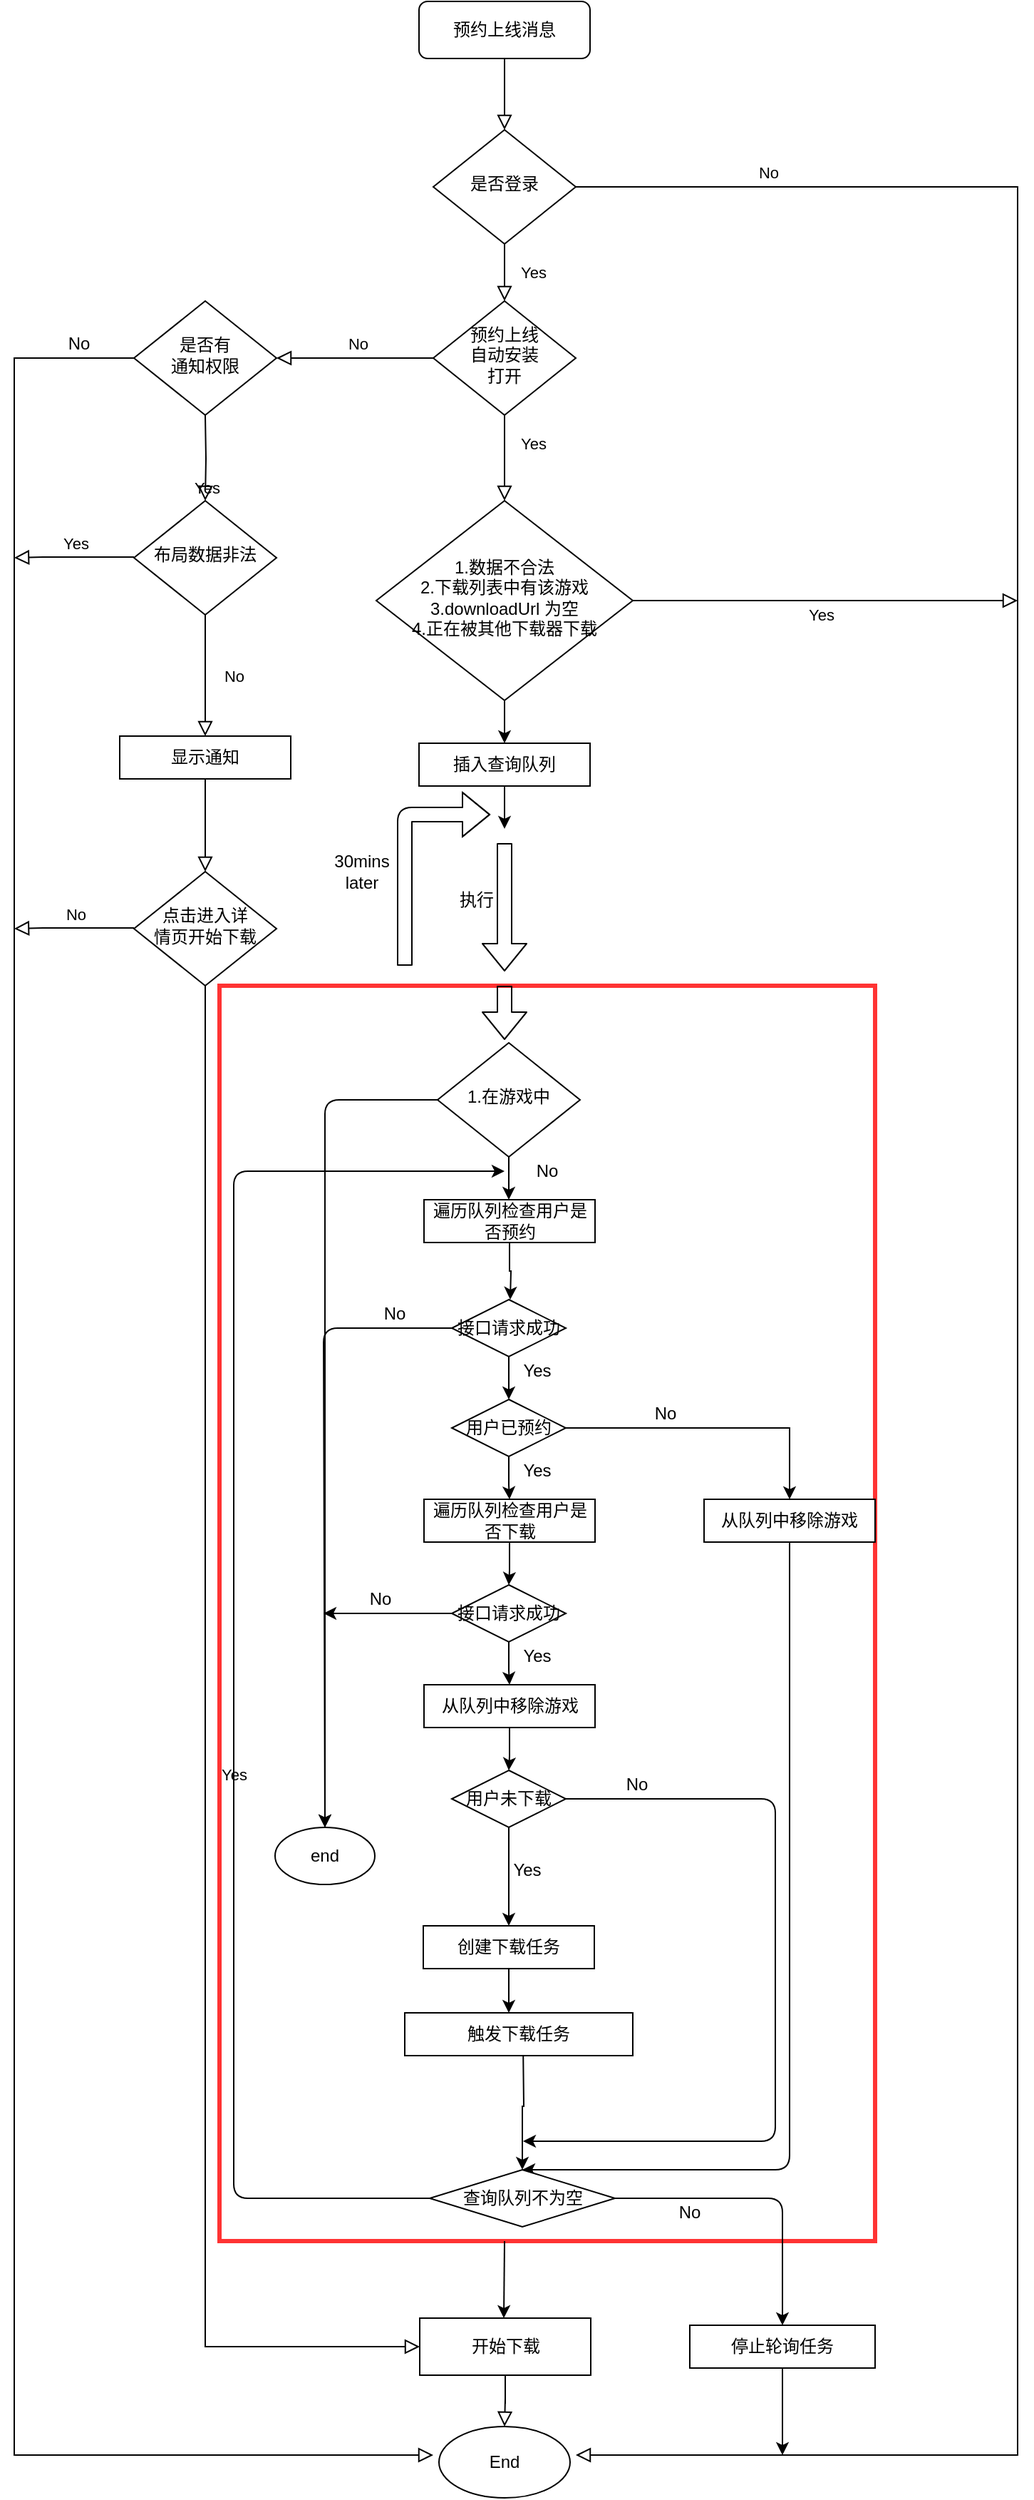 <mxfile version="14.8.4" type="github">
  <diagram id="C5RBs43oDa-KdzZeNtuy" name="Page-1">
    <mxGraphModel dx="1422" dy="706" grid="1" gridSize="10" guides="1" tooltips="1" connect="1" arrows="1" fold="1" page="1" pageScale="1" pageWidth="827" pageHeight="1169" math="0" shadow="0">
      <root>
        <mxCell id="WIyWlLk6GJQsqaUBKTNV-0" />
        <mxCell id="WIyWlLk6GJQsqaUBKTNV-1" parent="WIyWlLk6GJQsqaUBKTNV-0" />
        <mxCell id="1FdhS4_hSl1T9DwcQxYW-92" value="" style="rounded=0;whiteSpace=wrap;html=1;strokeColor=#FF3333;strokeWidth=3;" vertex="1" parent="WIyWlLk6GJQsqaUBKTNV-1">
          <mxGeometry x="250" y="780" width="460" height="880" as="geometry" />
        </mxCell>
        <mxCell id="WIyWlLk6GJQsqaUBKTNV-2" value="" style="rounded=0;html=1;jettySize=auto;orthogonalLoop=1;fontSize=11;endArrow=block;endFill=0;endSize=8;strokeWidth=1;shadow=0;labelBackgroundColor=none;edgeStyle=orthogonalEdgeStyle;" parent="WIyWlLk6GJQsqaUBKTNV-1" source="WIyWlLk6GJQsqaUBKTNV-3" target="WIyWlLk6GJQsqaUBKTNV-6" edge="1">
          <mxGeometry relative="1" as="geometry" />
        </mxCell>
        <mxCell id="WIyWlLk6GJQsqaUBKTNV-3" value="预约上线消息" style="rounded=1;whiteSpace=wrap;html=1;fontSize=12;glass=0;strokeWidth=1;shadow=0;" parent="WIyWlLk6GJQsqaUBKTNV-1" vertex="1">
          <mxGeometry x="390" y="90" width="120" height="40" as="geometry" />
        </mxCell>
        <mxCell id="WIyWlLk6GJQsqaUBKTNV-4" value="Yes" style="rounded=0;html=1;jettySize=auto;orthogonalLoop=1;fontSize=11;endArrow=block;endFill=0;endSize=8;strokeWidth=1;shadow=0;labelBackgroundColor=none;edgeStyle=orthogonalEdgeStyle;" parent="WIyWlLk6GJQsqaUBKTNV-1" source="WIyWlLk6GJQsqaUBKTNV-6" target="WIyWlLk6GJQsqaUBKTNV-10" edge="1">
          <mxGeometry y="20" relative="1" as="geometry">
            <mxPoint as="offset" />
          </mxGeometry>
        </mxCell>
        <mxCell id="WIyWlLk6GJQsqaUBKTNV-5" value="No" style="edgeStyle=orthogonalEdgeStyle;rounded=0;html=1;jettySize=auto;orthogonalLoop=1;fontSize=11;endArrow=block;endFill=0;endSize=8;strokeWidth=1;shadow=0;labelBackgroundColor=none;" parent="WIyWlLk6GJQsqaUBKTNV-1" source="WIyWlLk6GJQsqaUBKTNV-6" edge="1">
          <mxGeometry x="-0.878" y="10" relative="1" as="geometry">
            <mxPoint as="offset" />
            <mxPoint x="500" y="1810" as="targetPoint" />
            <Array as="points">
              <mxPoint x="810" y="220" />
              <mxPoint x="810" y="1810" />
            </Array>
          </mxGeometry>
        </mxCell>
        <mxCell id="WIyWlLk6GJQsqaUBKTNV-6" value="是否登录" style="rhombus;whiteSpace=wrap;html=1;shadow=0;fontFamily=Helvetica;fontSize=12;align=center;strokeWidth=1;spacing=6;spacingTop=-4;" parent="WIyWlLk6GJQsqaUBKTNV-1" vertex="1">
          <mxGeometry x="400" y="180" width="100" height="80" as="geometry" />
        </mxCell>
        <mxCell id="WIyWlLk6GJQsqaUBKTNV-8" value="Yes" style="rounded=0;html=1;jettySize=auto;orthogonalLoop=1;fontSize=11;endArrow=block;endFill=0;endSize=8;strokeWidth=1;shadow=0;labelBackgroundColor=none;edgeStyle=orthogonalEdgeStyle;" parent="WIyWlLk6GJQsqaUBKTNV-1" source="WIyWlLk6GJQsqaUBKTNV-10" edge="1">
          <mxGeometry x="-0.333" y="20" relative="1" as="geometry">
            <mxPoint as="offset" />
            <mxPoint x="450" y="440" as="targetPoint" />
          </mxGeometry>
        </mxCell>
        <mxCell id="WIyWlLk6GJQsqaUBKTNV-10" value="预约上线&lt;br&gt;自动安装&lt;br&gt;打开" style="rhombus;whiteSpace=wrap;html=1;shadow=0;fontFamily=Helvetica;fontSize=12;align=center;strokeWidth=1;spacing=6;spacingTop=-4;" parent="WIyWlLk6GJQsqaUBKTNV-1" vertex="1">
          <mxGeometry x="400" y="300" width="100" height="80" as="geometry" />
        </mxCell>
        <mxCell id="ebCV4vV2BCAYUUxFwjKP-8" value="" style="edgeStyle=orthogonalEdgeStyle;rounded=0;html=1;jettySize=auto;orthogonalLoop=1;fontSize=11;endArrow=block;endFill=0;endSize=8;strokeWidth=1;shadow=0;labelBackgroundColor=none;exitX=0;exitY=0.5;exitDx=0;exitDy=0;" parent="WIyWlLk6GJQsqaUBKTNV-1" source="ebCV4vV2BCAYUUxFwjKP-18" edge="1">
          <mxGeometry x="-0.238" y="-20" relative="1" as="geometry">
            <mxPoint as="offset" />
            <mxPoint x="186" y="340" as="sourcePoint" />
            <mxPoint x="400" y="1810" as="targetPoint" />
            <Array as="points">
              <mxPoint x="106" y="340" />
              <mxPoint x="106" y="1810" />
            </Array>
          </mxGeometry>
        </mxCell>
        <mxCell id="ebCV4vV2BCAYUUxFwjKP-9" value="No" style="rounded=0;html=1;jettySize=auto;orthogonalLoop=1;fontSize=11;endArrow=block;endFill=0;endSize=8;strokeWidth=1;shadow=0;labelBackgroundColor=none;edgeStyle=orthogonalEdgeStyle;exitX=0;exitY=0.5;exitDx=0;exitDy=0;entryX=1;entryY=0.5;entryDx=0;entryDy=0;" parent="WIyWlLk6GJQsqaUBKTNV-1" source="WIyWlLk6GJQsqaUBKTNV-10" target="ebCV4vV2BCAYUUxFwjKP-18" edge="1">
          <mxGeometry x="-0.024" y="-10" relative="1" as="geometry">
            <mxPoint as="offset" />
            <mxPoint x="359" y="400" as="sourcePoint" />
            <mxPoint x="346" y="340" as="targetPoint" />
          </mxGeometry>
        </mxCell>
        <mxCell id="ebCV4vV2BCAYUUxFwjKP-11" value="No" style="rounded=0;html=1;jettySize=auto;orthogonalLoop=1;fontSize=11;endArrow=block;endFill=0;endSize=8;strokeWidth=1;shadow=0;labelBackgroundColor=none;edgeStyle=orthogonalEdgeStyle;" parent="WIyWlLk6GJQsqaUBKTNV-1" edge="1">
          <mxGeometry x="-0.333" y="20" relative="1" as="geometry">
            <mxPoint as="offset" />
            <mxPoint x="449.5" y="520" as="sourcePoint" />
            <mxPoint x="449.5" y="580" as="targetPoint" />
          </mxGeometry>
        </mxCell>
        <mxCell id="ebCV4vV2BCAYUUxFwjKP-16" value="" style="rounded=0;html=1;jettySize=auto;orthogonalLoop=1;fontSize=11;endArrow=block;endFill=0;endSize=8;strokeWidth=1;shadow=0;labelBackgroundColor=none;edgeStyle=orthogonalEdgeStyle;entryX=0.5;entryY=0;entryDx=0;entryDy=0;" parent="WIyWlLk6GJQsqaUBKTNV-1" source="ebCV4vV2BCAYUUxFwjKP-15" edge="1">
          <mxGeometry relative="1" as="geometry">
            <mxPoint x="449.5" y="760" as="sourcePoint" />
            <mxPoint x="450" y="1790" as="targetPoint" />
          </mxGeometry>
        </mxCell>
        <mxCell id="ebCV4vV2BCAYUUxFwjKP-18" value="是否有&lt;br&gt;通知权限" style="rhombus;whiteSpace=wrap;html=1;shadow=0;fontFamily=Helvetica;fontSize=12;align=center;strokeWidth=1;spacing=6;spacingTop=-4;" parent="WIyWlLk6GJQsqaUBKTNV-1" vertex="1">
          <mxGeometry x="190" y="300" width="100" height="80" as="geometry" />
        </mxCell>
        <mxCell id="ebCV4vV2BCAYUUxFwjKP-19" value="No" style="text;html=1;align=center;verticalAlign=middle;resizable=0;points=[];autosize=1;" parent="WIyWlLk6GJQsqaUBKTNV-1" vertex="1">
          <mxGeometry x="136" y="320" width="30" height="20" as="geometry" />
        </mxCell>
        <mxCell id="ebCV4vV2BCAYUUxFwjKP-20" value="布局数据非法" style="rhombus;whiteSpace=wrap;html=1;shadow=0;fontFamily=Helvetica;fontSize=12;align=center;strokeWidth=1;spacing=6;spacingTop=-4;" parent="WIyWlLk6GJQsqaUBKTNV-1" vertex="1">
          <mxGeometry x="190" y="440" width="100" height="80" as="geometry" />
        </mxCell>
        <mxCell id="ebCV4vV2BCAYUUxFwjKP-21" value="Yes" style="rounded=0;html=1;jettySize=auto;orthogonalLoop=1;fontSize=11;endArrow=block;endFill=0;endSize=8;strokeWidth=1;shadow=0;labelBackgroundColor=none;edgeStyle=orthogonalEdgeStyle;entryX=0.5;entryY=0;entryDx=0;entryDy=0;" parent="WIyWlLk6GJQsqaUBKTNV-1" target="ebCV4vV2BCAYUUxFwjKP-20" edge="1">
          <mxGeometry y="20" relative="1" as="geometry">
            <mxPoint as="offset" />
            <mxPoint x="240" y="380" as="sourcePoint" />
            <mxPoint x="240" y="420" as="targetPoint" />
          </mxGeometry>
        </mxCell>
        <mxCell id="ebCV4vV2BCAYUUxFwjKP-22" value="Yes" style="rounded=0;html=1;jettySize=auto;orthogonalLoop=1;fontSize=11;endArrow=block;endFill=0;endSize=8;strokeWidth=1;shadow=0;labelBackgroundColor=none;edgeStyle=orthogonalEdgeStyle;exitX=0;exitY=0.5;exitDx=0;exitDy=0;" parent="WIyWlLk6GJQsqaUBKTNV-1" edge="1">
          <mxGeometry x="-0.024" y="-10" relative="1" as="geometry">
            <mxPoint as="offset" />
            <mxPoint x="190" y="479.5" as="sourcePoint" />
            <mxPoint x="106" y="480" as="targetPoint" />
            <Array as="points">
              <mxPoint x="126" y="480" />
              <mxPoint x="126" y="480" />
            </Array>
          </mxGeometry>
        </mxCell>
        <mxCell id="ebCV4vV2BCAYUUxFwjKP-23" value="显示通知" style="rounded=0;whiteSpace=wrap;html=1;" parent="WIyWlLk6GJQsqaUBKTNV-1" vertex="1">
          <mxGeometry x="180" y="605" width="120" height="30" as="geometry" />
        </mxCell>
        <mxCell id="ebCV4vV2BCAYUUxFwjKP-25" value="No" style="rounded=0;html=1;jettySize=auto;orthogonalLoop=1;fontSize=11;endArrow=block;endFill=0;endSize=8;strokeWidth=1;shadow=0;labelBackgroundColor=none;edgeStyle=orthogonalEdgeStyle;entryX=0.5;entryY=0;entryDx=0;entryDy=0;exitX=0.5;exitY=1;exitDx=0;exitDy=0;" parent="WIyWlLk6GJQsqaUBKTNV-1" source="ebCV4vV2BCAYUUxFwjKP-20" target="ebCV4vV2BCAYUUxFwjKP-23" edge="1">
          <mxGeometry y="20" relative="1" as="geometry">
            <mxPoint as="offset" />
            <mxPoint x="336" y="500" as="sourcePoint" />
            <mxPoint x="336" y="560" as="targetPoint" />
          </mxGeometry>
        </mxCell>
        <mxCell id="ebCV4vV2BCAYUUxFwjKP-26" value="点击进入详&lt;br&gt;情页开始下载" style="rhombus;whiteSpace=wrap;html=1;shadow=0;fontFamily=Helvetica;fontSize=12;align=center;strokeWidth=1;spacing=6;spacingTop=-4;" parent="WIyWlLk6GJQsqaUBKTNV-1" vertex="1">
          <mxGeometry x="190" y="700" width="100" height="80" as="geometry" />
        </mxCell>
        <mxCell id="ebCV4vV2BCAYUUxFwjKP-27" value="" style="rounded=0;html=1;jettySize=auto;orthogonalLoop=1;fontSize=11;endArrow=block;endFill=0;endSize=8;strokeWidth=1;shadow=0;labelBackgroundColor=none;edgeStyle=orthogonalEdgeStyle;exitX=0.5;exitY=1;exitDx=0;exitDy=0;" parent="WIyWlLk6GJQsqaUBKTNV-1" edge="1">
          <mxGeometry y="20" relative="1" as="geometry">
            <mxPoint as="offset" />
            <mxPoint x="240" y="635" as="sourcePoint" />
            <mxPoint x="240" y="700" as="targetPoint" />
          </mxGeometry>
        </mxCell>
        <mxCell id="ebCV4vV2BCAYUUxFwjKP-29" value="Yes" style="rounded=0;html=1;jettySize=auto;orthogonalLoop=1;fontSize=11;endArrow=block;endFill=0;endSize=8;strokeWidth=1;shadow=0;labelBackgroundColor=none;edgeStyle=orthogonalEdgeStyle;entryX=0;entryY=0.5;entryDx=0;entryDy=0;exitX=0.5;exitY=1;exitDx=0;exitDy=0;" parent="WIyWlLk6GJQsqaUBKTNV-1" source="ebCV4vV2BCAYUUxFwjKP-26" target="ebCV4vV2BCAYUUxFwjKP-15" edge="1">
          <mxGeometry y="20" relative="1" as="geometry">
            <mxPoint as="offset" />
            <mxPoint x="296" y="740" as="sourcePoint" />
            <mxPoint x="336" y="745" as="targetPoint" />
          </mxGeometry>
        </mxCell>
        <mxCell id="ebCV4vV2BCAYUUxFwjKP-30" value="No" style="rounded=0;html=1;jettySize=auto;orthogonalLoop=1;fontSize=11;endArrow=block;endFill=0;endSize=8;strokeWidth=1;shadow=0;labelBackgroundColor=none;edgeStyle=orthogonalEdgeStyle;exitX=0;exitY=0.5;exitDx=0;exitDy=0;" parent="WIyWlLk6GJQsqaUBKTNV-1" edge="1">
          <mxGeometry x="-0.024" y="-10" relative="1" as="geometry">
            <mxPoint as="offset" />
            <mxPoint x="190" y="739.5" as="sourcePoint" />
            <mxPoint x="106" y="740" as="targetPoint" />
            <Array as="points">
              <mxPoint x="126" y="740" />
              <mxPoint x="126" y="740" />
            </Array>
          </mxGeometry>
        </mxCell>
        <mxCell id="ebCV4vV2BCAYUUxFwjKP-15" value="开始下载" style="rounded=0;whiteSpace=wrap;html=1;" parent="WIyWlLk6GJQsqaUBKTNV-1" vertex="1">
          <mxGeometry x="390.5" y="1714" width="120" height="40" as="geometry" />
        </mxCell>
        <mxCell id="ebCV4vV2BCAYUUxFwjKP-33" value="1.数据不合法&lt;br&gt;2.下载列表中有该游戏&lt;br&gt;3.downloadUrl 为空&lt;br&gt;4.正在被其他下载器下载" style="rhombus;whiteSpace=wrap;html=1;shadow=0;fontFamily=Helvetica;fontSize=12;align=center;strokeWidth=1;spacing=6;spacingTop=-4;" parent="WIyWlLk6GJQsqaUBKTNV-1" vertex="1">
          <mxGeometry x="360" y="440" width="180" height="140" as="geometry" />
        </mxCell>
        <mxCell id="ebCV4vV2BCAYUUxFwjKP-35" value="Yes" style="rounded=0;html=1;jettySize=auto;orthogonalLoop=1;fontSize=11;endArrow=block;endFill=0;endSize=8;strokeWidth=1;shadow=0;labelBackgroundColor=none;edgeStyle=orthogonalEdgeStyle;exitX=1;exitY=0.5;exitDx=0;exitDy=0;" parent="WIyWlLk6GJQsqaUBKTNV-1" edge="1" source="ebCV4vV2BCAYUUxFwjKP-33">
          <mxGeometry x="-0.024" y="-10" relative="1" as="geometry">
            <mxPoint as="offset" />
            <mxPoint x="500" y="479.41" as="sourcePoint" />
            <mxPoint x="810" y="510" as="targetPoint" />
            <Array as="points">
              <mxPoint x="680" y="510" />
            </Array>
          </mxGeometry>
        </mxCell>
        <mxCell id="1FdhS4_hSl1T9DwcQxYW-2" value="" style="shape=flexArrow;endArrow=classic;html=1;" edge="1" parent="WIyWlLk6GJQsqaUBKTNV-1">
          <mxGeometry width="50" height="50" relative="1" as="geometry">
            <mxPoint x="450" y="680" as="sourcePoint" />
            <mxPoint x="450" y="770" as="targetPoint" />
          </mxGeometry>
        </mxCell>
        <mxCell id="1FdhS4_hSl1T9DwcQxYW-4" value="执行" style="text;html=1;align=center;verticalAlign=middle;resizable=0;points=[];autosize=1;strokeColor=none;" vertex="1" parent="WIyWlLk6GJQsqaUBKTNV-1">
          <mxGeometry x="410" y="710" width="40" height="20" as="geometry" />
        </mxCell>
        <mxCell id="1FdhS4_hSl1T9DwcQxYW-5" value="" style="endArrow=classic;html=1;exitX=0.5;exitY=1;exitDx=0;exitDy=0;" edge="1" parent="WIyWlLk6GJQsqaUBKTNV-1" source="ebCV4vV2BCAYUUxFwjKP-33">
          <mxGeometry width="50" height="50" relative="1" as="geometry">
            <mxPoint x="480" y="880" as="sourcePoint" />
            <mxPoint x="450" y="610" as="targetPoint" />
          </mxGeometry>
        </mxCell>
        <mxCell id="1FdhS4_hSl1T9DwcQxYW-6" value="" style="shape=flexArrow;endArrow=classic;html=1;" edge="1" parent="WIyWlLk6GJQsqaUBKTNV-1">
          <mxGeometry width="50" height="50" relative="1" as="geometry">
            <mxPoint x="380" y="766" as="sourcePoint" />
            <mxPoint x="440" y="660" as="targetPoint" />
            <Array as="points">
              <mxPoint x="380" y="660" />
              <mxPoint x="515" y="660" />
            </Array>
          </mxGeometry>
        </mxCell>
        <mxCell id="1FdhS4_hSl1T9DwcQxYW-7" value="30mins later" style="text;html=1;strokeColor=none;fillColor=none;align=center;verticalAlign=middle;whiteSpace=wrap;rounded=0;" vertex="1" parent="WIyWlLk6GJQsqaUBKTNV-1">
          <mxGeometry x="330" y="690" width="40" height="20" as="geometry" />
        </mxCell>
        <mxCell id="1FdhS4_hSl1T9DwcQxYW-8" value="" style="shape=flexArrow;endArrow=classic;html=1;entryX=0.5;entryY=0;entryDx=0;entryDy=0;" edge="1" parent="WIyWlLk6GJQsqaUBKTNV-1">
          <mxGeometry width="50" height="50" relative="1" as="geometry">
            <mxPoint x="450" y="780" as="sourcePoint" />
            <mxPoint x="450" y="818" as="targetPoint" />
          </mxGeometry>
        </mxCell>
        <mxCell id="1FdhS4_hSl1T9DwcQxYW-32" value="插入查询队列" style="rounded=0;whiteSpace=wrap;html=1;" vertex="1" parent="WIyWlLk6GJQsqaUBKTNV-1">
          <mxGeometry x="390" y="610" width="120" height="30" as="geometry" />
        </mxCell>
        <mxCell id="1FdhS4_hSl1T9DwcQxYW-33" value="" style="endArrow=classic;html=1;exitX=0.5;exitY=1;exitDx=0;exitDy=0;" edge="1" parent="WIyWlLk6GJQsqaUBKTNV-1" source="1FdhS4_hSl1T9DwcQxYW-32">
          <mxGeometry width="50" height="50" relative="1" as="geometry">
            <mxPoint x="480" y="910" as="sourcePoint" />
            <mxPoint x="450" y="670" as="targetPoint" />
          </mxGeometry>
        </mxCell>
        <mxCell id="1FdhS4_hSl1T9DwcQxYW-48" value="" style="endArrow=classic;html=1;exitX=0;exitY=0.5;exitDx=0;exitDy=0;" edge="1" parent="WIyWlLk6GJQsqaUBKTNV-1" source="1FdhS4_hSl1T9DwcQxYW-34">
          <mxGeometry width="50" height="50" relative="1" as="geometry">
            <mxPoint x="480" y="810" as="sourcePoint" />
            <mxPoint x="450" y="910" as="targetPoint" />
            <Array as="points">
              <mxPoint x="260" y="1630" />
              <mxPoint x="260" y="1060" />
              <mxPoint x="260" y="910" />
            </Array>
          </mxGeometry>
        </mxCell>
        <mxCell id="1FdhS4_hSl1T9DwcQxYW-72" value="" style="endArrow=classic;html=1;exitX=0.5;exitY=1;exitDx=0;exitDy=0;entryX=0.5;entryY=0;entryDx=0;entryDy=0;" edge="1" parent="WIyWlLk6GJQsqaUBKTNV-1" source="1FdhS4_hSl1T9DwcQxYW-65" target="1FdhS4_hSl1T9DwcQxYW-34">
          <mxGeometry width="50" height="50" relative="1" as="geometry">
            <mxPoint x="480" y="1210" as="sourcePoint" />
            <mxPoint x="530" y="1160" as="targetPoint" />
            <Array as="points">
              <mxPoint x="650" y="1610" />
            </Array>
          </mxGeometry>
        </mxCell>
        <mxCell id="1FdhS4_hSl1T9DwcQxYW-34" value="查询队列不为空" style="rhombus;whiteSpace=wrap;html=1;" vertex="1" parent="WIyWlLk6GJQsqaUBKTNV-1">
          <mxGeometry x="397.5" y="1610" width="130" height="40" as="geometry" />
        </mxCell>
        <mxCell id="1FdhS4_hSl1T9DwcQxYW-55" value="" style="group" vertex="1" connectable="0" parent="WIyWlLk6GJQsqaUBKTNV-1">
          <mxGeometry x="580" y="1719" width="130" height="30" as="geometry" />
        </mxCell>
        <mxCell id="1FdhS4_hSl1T9DwcQxYW-16" value="停止轮询任务" style="rounded=0;whiteSpace=wrap;html=1;" vertex="1" parent="1FdhS4_hSl1T9DwcQxYW-55">
          <mxGeometry width="130" height="30" as="geometry" />
        </mxCell>
        <mxCell id="1FdhS4_hSl1T9DwcQxYW-70" value="" style="edgeStyle=orthogonalEdgeStyle;rounded=0;orthogonalLoop=1;jettySize=auto;html=1;" edge="1" parent="WIyWlLk6GJQsqaUBKTNV-1" target="1FdhS4_hSl1T9DwcQxYW-34">
          <mxGeometry x="300" y="1210" as="geometry">
            <mxPoint x="463" y="1520" as="sourcePoint" />
          </mxGeometry>
        </mxCell>
        <mxCell id="ebCV4vV2BCAYUUxFwjKP-40" value="1.在游戏中" style="rhombus;whiteSpace=wrap;html=1;shadow=0;fontFamily=Helvetica;fontSize=12;align=center;strokeWidth=1;spacing=6;spacingTop=-4;" parent="WIyWlLk6GJQsqaUBKTNV-1" vertex="1">
          <mxGeometry x="403" y="820" width="100" height="80" as="geometry" />
        </mxCell>
        <mxCell id="ebCV4vV2BCAYUUxFwjKP-42" value="触发下载任务" style="rounded=0;whiteSpace=wrap;html=1;" parent="WIyWlLk6GJQsqaUBKTNV-1" vertex="1">
          <mxGeometry x="380" y="1500" width="160" height="30" as="geometry" />
        </mxCell>
        <mxCell id="1FdhS4_hSl1T9DwcQxYW-91" value="No" style="text;html=1;strokeColor=none;fillColor=none;align=center;verticalAlign=middle;whiteSpace=wrap;rounded=0;" vertex="1" parent="WIyWlLk6GJQsqaUBKTNV-1">
          <mxGeometry x="560" y="1630" width="40" height="20" as="geometry" />
        </mxCell>
        <mxCell id="1FdhS4_hSl1T9DwcQxYW-93" value="End" style="ellipse;whiteSpace=wrap;html=1;strokeWidth=1;" vertex="1" parent="WIyWlLk6GJQsqaUBKTNV-1">
          <mxGeometry x="404" y="1790" width="92" height="50" as="geometry" />
        </mxCell>
        <mxCell id="1FdhS4_hSl1T9DwcQxYW-94" value="" style="endArrow=classic;html=1;entryX=0.5;entryY=0;entryDx=0;entryDy=0;" edge="1" parent="WIyWlLk6GJQsqaUBKTNV-1">
          <mxGeometry width="50" height="50" relative="1" as="geometry">
            <mxPoint x="450" y="1660" as="sourcePoint" />
            <mxPoint x="449.5" y="1714" as="targetPoint" />
          </mxGeometry>
        </mxCell>
        <mxCell id="1FdhS4_hSl1T9DwcQxYW-95" value="" style="endArrow=classic;html=1;exitX=1;exitY=0.5;exitDx=0;exitDy=0;" edge="1" parent="WIyWlLk6GJQsqaUBKTNV-1" source="1FdhS4_hSl1T9DwcQxYW-54">
          <mxGeometry width="50" height="50" relative="1" as="geometry">
            <mxPoint x="480" y="1410" as="sourcePoint" />
            <mxPoint x="463" y="1590" as="targetPoint" />
            <Array as="points">
              <mxPoint x="640" y="1350" />
              <mxPoint x="640" y="1590" />
            </Array>
          </mxGeometry>
        </mxCell>
        <mxCell id="1FdhS4_hSl1T9DwcQxYW-106" value="" style="group" vertex="1" connectable="0" parent="WIyWlLk6GJQsqaUBKTNV-1">
          <mxGeometry x="289" y="900" width="421" height="569" as="geometry" />
        </mxCell>
        <mxCell id="1FdhS4_hSl1T9DwcQxYW-46" value="" style="endArrow=classic;html=1;" edge="1" parent="1FdhS4_hSl1T9DwcQxYW-106">
          <mxGeometry width="50" height="50" relative="1" as="geometry">
            <mxPoint x="164" as="sourcePoint" />
            <mxPoint x="164" y="30" as="targetPoint" />
          </mxGeometry>
        </mxCell>
        <mxCell id="1FdhS4_hSl1T9DwcQxYW-11" value="遍历队列检查用户是否预约" style="rounded=0;whiteSpace=wrap;html=1;" vertex="1" parent="1FdhS4_hSl1T9DwcQxYW-106">
          <mxGeometry x="104.5" y="30" width="120" height="30" as="geometry" />
        </mxCell>
        <mxCell id="1FdhS4_hSl1T9DwcQxYW-12" value="遍历队列检查用户是否下载" style="rounded=0;whiteSpace=wrap;html=1;" vertex="1" parent="1FdhS4_hSl1T9DwcQxYW-106">
          <mxGeometry x="104.5" y="240" width="120" height="30" as="geometry" />
        </mxCell>
        <mxCell id="1FdhS4_hSl1T9DwcQxYW-52" value="" style="edgeStyle=orthogonalEdgeStyle;rounded=0;orthogonalLoop=1;jettySize=auto;html=1;entryX=0.5;entryY=0;entryDx=0;entryDy=0;" edge="1" parent="1FdhS4_hSl1T9DwcQxYW-106" source="1FdhS4_hSl1T9DwcQxYW-50" target="1FdhS4_hSl1T9DwcQxYW-12">
          <mxGeometry x="22" y="10" as="geometry" />
        </mxCell>
        <mxCell id="1FdhS4_hSl1T9DwcQxYW-50" value="用户已预约" style="rhombus;whiteSpace=wrap;html=1;" vertex="1" parent="1FdhS4_hSl1T9DwcQxYW-106">
          <mxGeometry x="124" y="170" width="80" height="40" as="geometry" />
        </mxCell>
        <mxCell id="1FdhS4_hSl1T9DwcQxYW-14" value="" style="edgeStyle=orthogonalEdgeStyle;rounded=0;orthogonalLoop=1;jettySize=auto;html=1;exitX=0.5;exitY=1;exitDx=0;exitDy=0;" edge="1" parent="1FdhS4_hSl1T9DwcQxYW-106" source="1FdhS4_hSl1T9DwcQxYW-11">
          <mxGeometry x="22" y="10" as="geometry">
            <mxPoint x="165" y="100" as="targetPoint" />
          </mxGeometry>
        </mxCell>
        <mxCell id="1FdhS4_hSl1T9DwcQxYW-53" value="Yes" style="text;html=1;strokeColor=none;fillColor=none;align=center;verticalAlign=middle;whiteSpace=wrap;rounded=0;" vertex="1" parent="1FdhS4_hSl1T9DwcQxYW-106">
          <mxGeometry x="144.5" y="110" width="40" height="20" as="geometry" />
        </mxCell>
        <mxCell id="1FdhS4_hSl1T9DwcQxYW-65" value="从队列中移除游戏" style="rounded=0;whiteSpace=wrap;html=1;" vertex="1" parent="1FdhS4_hSl1T9DwcQxYW-106">
          <mxGeometry x="301" y="240" width="120" height="30" as="geometry" />
        </mxCell>
        <mxCell id="1FdhS4_hSl1T9DwcQxYW-66" value="" style="edgeStyle=orthogonalEdgeStyle;rounded=0;orthogonalLoop=1;jettySize=auto;html=1;" edge="1" parent="1FdhS4_hSl1T9DwcQxYW-106" source="1FdhS4_hSl1T9DwcQxYW-50" target="1FdhS4_hSl1T9DwcQxYW-65">
          <mxGeometry x="22" y="10" as="geometry" />
        </mxCell>
        <mxCell id="1FdhS4_hSl1T9DwcQxYW-75" value="" style="edgeStyle=orthogonalEdgeStyle;rounded=0;orthogonalLoop=1;jettySize=auto;html=1;" edge="1" parent="1FdhS4_hSl1T9DwcQxYW-106" source="1FdhS4_hSl1T9DwcQxYW-74" target="1FdhS4_hSl1T9DwcQxYW-50">
          <mxGeometry relative="1" as="geometry" />
        </mxCell>
        <mxCell id="1FdhS4_hSl1T9DwcQxYW-74" value="接口请求成功" style="rhombus;whiteSpace=wrap;html=1;" vertex="1" parent="1FdhS4_hSl1T9DwcQxYW-106">
          <mxGeometry x="124" y="100" width="80" height="40" as="geometry" />
        </mxCell>
        <mxCell id="1FdhS4_hSl1T9DwcQxYW-76" value="Yes" style="text;html=1;strokeColor=none;fillColor=none;align=center;verticalAlign=middle;whiteSpace=wrap;rounded=0;" vertex="1" parent="1FdhS4_hSl1T9DwcQxYW-106">
          <mxGeometry x="164" y="140" width="40" height="20" as="geometry" />
        </mxCell>
        <mxCell id="1FdhS4_hSl1T9DwcQxYW-77" value="Yes" style="text;html=1;strokeColor=none;fillColor=none;align=center;verticalAlign=middle;whiteSpace=wrap;rounded=0;" vertex="1" parent="1FdhS4_hSl1T9DwcQxYW-106">
          <mxGeometry x="164" y="210" width="40" height="20" as="geometry" />
        </mxCell>
        <mxCell id="1FdhS4_hSl1T9DwcQxYW-78" value="No" style="text;html=1;strokeColor=none;fillColor=none;align=center;verticalAlign=middle;whiteSpace=wrap;rounded=0;" vertex="1" parent="1FdhS4_hSl1T9DwcQxYW-106">
          <mxGeometry x="254" y="170" width="40" height="20" as="geometry" />
        </mxCell>
        <mxCell id="1FdhS4_hSl1T9DwcQxYW-79" value="接口请求成功" style="rhombus;whiteSpace=wrap;html=1;" vertex="1" parent="1FdhS4_hSl1T9DwcQxYW-106">
          <mxGeometry x="124" y="300" width="80" height="40" as="geometry" />
        </mxCell>
        <mxCell id="1FdhS4_hSl1T9DwcQxYW-80" value="" style="edgeStyle=orthogonalEdgeStyle;rounded=0;orthogonalLoop=1;jettySize=auto;html=1;" edge="1" parent="1FdhS4_hSl1T9DwcQxYW-106" source="1FdhS4_hSl1T9DwcQxYW-12" target="1FdhS4_hSl1T9DwcQxYW-79">
          <mxGeometry relative="1" as="geometry" />
        </mxCell>
        <mxCell id="1FdhS4_hSl1T9DwcQxYW-82" value="Yes" style="text;html=1;strokeColor=none;fillColor=none;align=center;verticalAlign=middle;whiteSpace=wrap;rounded=0;" vertex="1" parent="1FdhS4_hSl1T9DwcQxYW-106">
          <mxGeometry x="164" y="340" width="40" height="20" as="geometry" />
        </mxCell>
        <mxCell id="1FdhS4_hSl1T9DwcQxYW-69" value="Yes" style="text;html=1;strokeColor=none;fillColor=none;align=center;verticalAlign=middle;whiteSpace=wrap;rounded=0;" vertex="1" parent="1FdhS4_hSl1T9DwcQxYW-106">
          <mxGeometry x="156.5" y="490" width="40" height="20" as="geometry" />
        </mxCell>
        <mxCell id="1FdhS4_hSl1T9DwcQxYW-54" value="用户未下载" style="rhombus;whiteSpace=wrap;html=1;" vertex="1" parent="1FdhS4_hSl1T9DwcQxYW-106">
          <mxGeometry x="124" y="430" width="80" height="40" as="geometry" />
        </mxCell>
        <mxCell id="1FdhS4_hSl1T9DwcQxYW-67" value="" style="edgeStyle=orthogonalEdgeStyle;rounded=0;orthogonalLoop=1;jettySize=auto;html=1;" edge="1" parent="1FdhS4_hSl1T9DwcQxYW-106" source="1FdhS4_hSl1T9DwcQxYW-54" target="1FdhS4_hSl1T9DwcQxYW-27">
          <mxGeometry x="14" y="390" as="geometry" />
        </mxCell>
        <mxCell id="1FdhS4_hSl1T9DwcQxYW-64" value="" style="edgeStyle=orthogonalEdgeStyle;rounded=0;orthogonalLoop=1;jettySize=auto;html=1;" edge="1" parent="1FdhS4_hSl1T9DwcQxYW-106" source="1FdhS4_hSl1T9DwcQxYW-57" target="1FdhS4_hSl1T9DwcQxYW-54">
          <mxGeometry x="42" y="200" as="geometry" />
        </mxCell>
        <mxCell id="1FdhS4_hSl1T9DwcQxYW-57" value="从队列中移除游戏" style="rounded=0;whiteSpace=wrap;html=1;" vertex="1" parent="1FdhS4_hSl1T9DwcQxYW-106">
          <mxGeometry x="104.5" y="370" width="120" height="30" as="geometry" />
        </mxCell>
        <mxCell id="1FdhS4_hSl1T9DwcQxYW-81" value="" style="edgeStyle=orthogonalEdgeStyle;rounded=0;orthogonalLoop=1;jettySize=auto;html=1;" edge="1" parent="1FdhS4_hSl1T9DwcQxYW-106" source="1FdhS4_hSl1T9DwcQxYW-79" target="1FdhS4_hSl1T9DwcQxYW-57">
          <mxGeometry relative="1" as="geometry" />
        </mxCell>
        <mxCell id="1FdhS4_hSl1T9DwcQxYW-27" value="创建下载任务" style="rounded=0;whiteSpace=wrap;html=1;" vertex="1" parent="1FdhS4_hSl1T9DwcQxYW-106">
          <mxGeometry x="104" y="539" width="120" height="30" as="geometry" />
        </mxCell>
        <mxCell id="1FdhS4_hSl1T9DwcQxYW-83" value="end" style="ellipse;whiteSpace=wrap;html=1;" vertex="1" parent="1FdhS4_hSl1T9DwcQxYW-106">
          <mxGeometry y="470" width="70" height="40" as="geometry" />
        </mxCell>
        <mxCell id="1FdhS4_hSl1T9DwcQxYW-84" value="" style="endArrow=classic;html=1;exitX=0;exitY=0.5;exitDx=0;exitDy=0;entryX=0.5;entryY=0;entryDx=0;entryDy=0;" edge="1" parent="1FdhS4_hSl1T9DwcQxYW-106" source="1FdhS4_hSl1T9DwcQxYW-74" target="1FdhS4_hSl1T9DwcQxYW-83">
          <mxGeometry width="50" height="50" relative="1" as="geometry">
            <mxPoint x="194" y="290" as="sourcePoint" />
            <mxPoint x="244" y="240" as="targetPoint" />
            <Array as="points">
              <mxPoint x="34" y="120" />
            </Array>
          </mxGeometry>
        </mxCell>
        <mxCell id="1FdhS4_hSl1T9DwcQxYW-86" value="" style="endArrow=classic;html=1;exitX=0;exitY=0.5;exitDx=0;exitDy=0;" edge="1" parent="1FdhS4_hSl1T9DwcQxYW-106" source="1FdhS4_hSl1T9DwcQxYW-79">
          <mxGeometry width="50" height="50" relative="1" as="geometry">
            <mxPoint x="194" y="290" as="sourcePoint" />
            <mxPoint x="34" y="320" as="targetPoint" />
          </mxGeometry>
        </mxCell>
        <mxCell id="1FdhS4_hSl1T9DwcQxYW-87" value="No" style="text;html=1;strokeColor=none;fillColor=none;align=center;verticalAlign=middle;whiteSpace=wrap;rounded=0;" vertex="1" parent="1FdhS4_hSl1T9DwcQxYW-106">
          <mxGeometry x="64" y="100" width="40" height="20" as="geometry" />
        </mxCell>
        <mxCell id="1FdhS4_hSl1T9DwcQxYW-88" value="No" style="text;html=1;strokeColor=none;fillColor=none;align=center;verticalAlign=middle;whiteSpace=wrap;rounded=0;" vertex="1" parent="1FdhS4_hSl1T9DwcQxYW-106">
          <mxGeometry x="54" y="300" width="40" height="20" as="geometry" />
        </mxCell>
        <mxCell id="1FdhS4_hSl1T9DwcQxYW-96" value="No" style="text;html=1;strokeColor=none;fillColor=none;align=center;verticalAlign=middle;whiteSpace=wrap;rounded=0;" vertex="1" parent="1FdhS4_hSl1T9DwcQxYW-106">
          <mxGeometry x="234" y="430" width="40" height="20" as="geometry" />
        </mxCell>
        <mxCell id="1FdhS4_hSl1T9DwcQxYW-107" value="No" style="text;html=1;strokeColor=none;fillColor=none;align=center;verticalAlign=middle;whiteSpace=wrap;rounded=0;" vertex="1" parent="WIyWlLk6GJQsqaUBKTNV-1">
          <mxGeometry x="460" y="900" width="40" height="20" as="geometry" />
        </mxCell>
        <mxCell id="1FdhS4_hSl1T9DwcQxYW-109" value="" style="endArrow=classic;html=1;exitX=0;exitY=0.5;exitDx=0;exitDy=0;entryX=0.5;entryY=0;entryDx=0;entryDy=0;" edge="1" parent="WIyWlLk6GJQsqaUBKTNV-1" source="ebCV4vV2BCAYUUxFwjKP-40" target="1FdhS4_hSl1T9DwcQxYW-83">
          <mxGeometry width="50" height="50" relative="1" as="geometry">
            <mxPoint x="480" y="1010" as="sourcePoint" />
            <mxPoint x="530" y="960" as="targetPoint" />
            <Array as="points">
              <mxPoint x="324" y="860" />
            </Array>
          </mxGeometry>
        </mxCell>
        <mxCell id="1FdhS4_hSl1T9DwcQxYW-110" value="" style="edgeStyle=orthogonalEdgeStyle;rounded=0;orthogonalLoop=1;jettySize=auto;html=1;" edge="1" parent="WIyWlLk6GJQsqaUBKTNV-1" source="1FdhS4_hSl1T9DwcQxYW-27" target="ebCV4vV2BCAYUUxFwjKP-42">
          <mxGeometry relative="1" as="geometry">
            <Array as="points">
              <mxPoint x="453" y="1500" />
              <mxPoint x="453" y="1500" />
            </Array>
          </mxGeometry>
        </mxCell>
        <mxCell id="1FdhS4_hSl1T9DwcQxYW-36" value="" style="endArrow=classic;html=1;exitX=1;exitY=0.5;exitDx=0;exitDy=0;entryX=0.5;entryY=0;entryDx=0;entryDy=0;" edge="1" parent="WIyWlLk6GJQsqaUBKTNV-1" source="1FdhS4_hSl1T9DwcQxYW-34" target="1FdhS4_hSl1T9DwcQxYW-16">
          <mxGeometry width="50" height="50" relative="1" as="geometry">
            <mxPoint x="605" y="1734" as="sourcePoint" />
            <mxPoint x="610" y="1734" as="targetPoint" />
            <Array as="points">
              <mxPoint x="645" y="1630" />
            </Array>
          </mxGeometry>
        </mxCell>
        <mxCell id="1FdhS4_hSl1T9DwcQxYW-111" value="" style="endArrow=classic;html=1;exitX=0.5;exitY=1;exitDx=0;exitDy=0;" edge="1" parent="WIyWlLk6GJQsqaUBKTNV-1" source="1FdhS4_hSl1T9DwcQxYW-16">
          <mxGeometry width="50" height="50" relative="1" as="geometry">
            <mxPoint x="480" y="1610" as="sourcePoint" />
            <mxPoint x="645" y="1810" as="targetPoint" />
          </mxGeometry>
        </mxCell>
      </root>
    </mxGraphModel>
  </diagram>
</mxfile>
